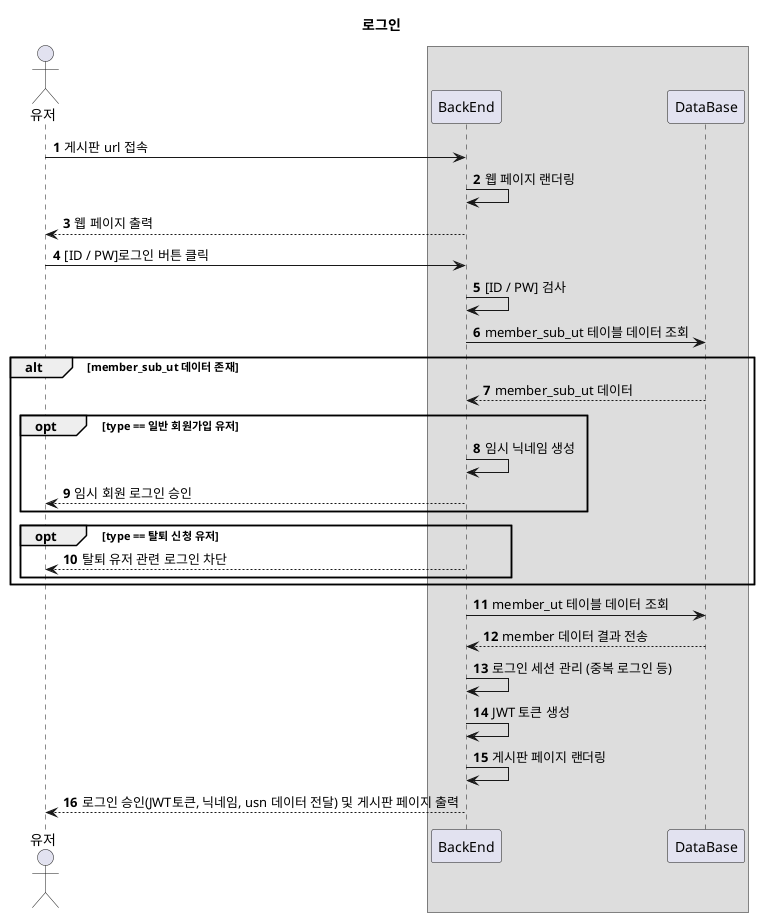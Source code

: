 @startuml
'https://plantuml.com/sequence-diagram

autonumber

title 로그인

actor 유저 as  user

box
participant BackEnd as be
participant DataBase as db
end box

user -> be : 게시판 url 접속
be -> be : 웹 페이지 랜더링
be --> user : 웹 페이지 출력

user -> be : [ID / PW]로그인 버튼 클릭
be -> be : [ID / PW] 검사
be -> db : member_sub_ut 테이블 데이터 조회
alt member_sub_ut 데이터 존재
    db --> be : member_sub_ut 데이터
    opt type == 일반 회원가입 유저 
        be -> be : 임시 닉네임 생성
        be --> user : 임시 회원 로그인 승인
    end
    opt type == 탈퇴 신청 유저 
        be --> user : 탈퇴 유저 관련 로그인 차단
    end
end
be -> db : member_ut 테이블 데이터 조회
db --> be : member 데이터 결과 전송
be -> be : 로그인 세션 관리 (중복 로그인 등)
be -> be : JWT 토큰 생성
be -> be : 게시판 페이지 랜더링
be --> user : 로그인 승인(JWT토큰, 닉네임, usn 데이터 전달) 및 게시판 페이지 출력




@enduml